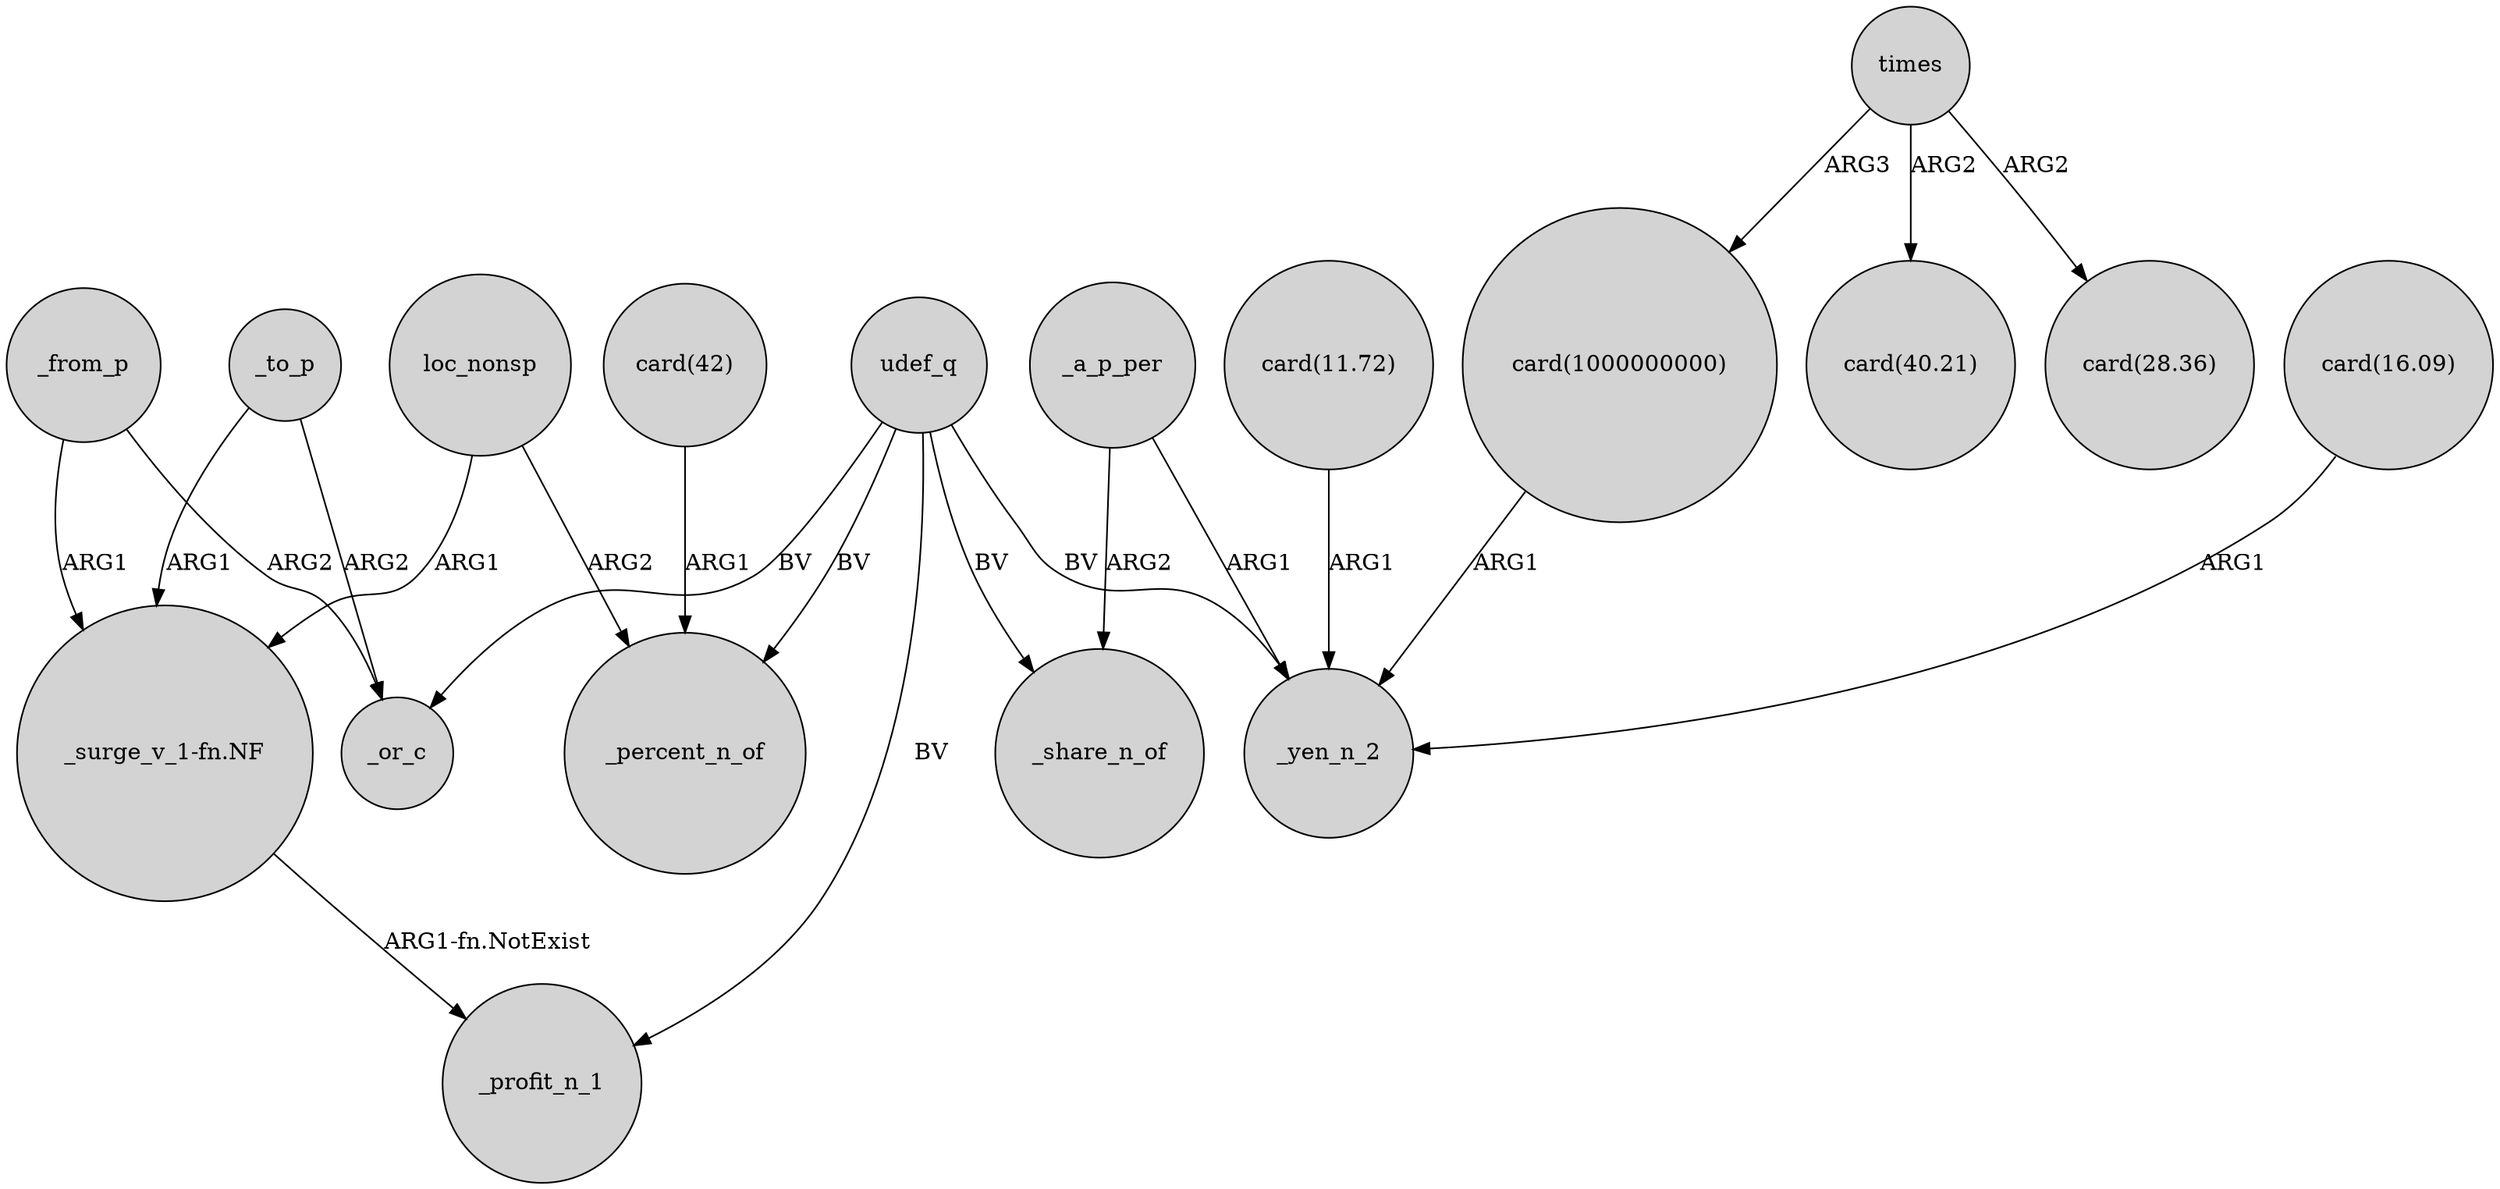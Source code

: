 digraph {
	node [shape=circle style=filled]
	_from_p -> "_surge_v_1-fn.NF" [label=ARG1]
	udef_q -> _yen_n_2 [label=BV]
	"card(1000000000)" -> _yen_n_2 [label=ARG1]
	_a_p_per -> _yen_n_2 [label=ARG1]
	"_surge_v_1-fn.NF" -> _profit_n_1 [label="ARG1-fn.NotExist"]
	_to_p -> "_surge_v_1-fn.NF" [label=ARG1]
	_a_p_per -> _share_n_of [label=ARG2]
	times -> "card(40.21)" [label=ARG2]
	"card(42)" -> _percent_n_of [label=ARG1]
	"card(16.09)" -> _yen_n_2 [label=ARG1]
	udef_q -> _or_c [label=BV]
	_to_p -> _or_c [label=ARG2]
	times -> "card(1000000000)" [label=ARG3]
	loc_nonsp -> "_surge_v_1-fn.NF" [label=ARG1]
	loc_nonsp -> _percent_n_of [label=ARG2]
	_from_p -> _or_c [label=ARG2]
	udef_q -> _share_n_of [label=BV]
	times -> "card(28.36)" [label=ARG2]
	udef_q -> _profit_n_1 [label=BV]
	udef_q -> _percent_n_of [label=BV]
	"card(11.72)" -> _yen_n_2 [label=ARG1]
}
